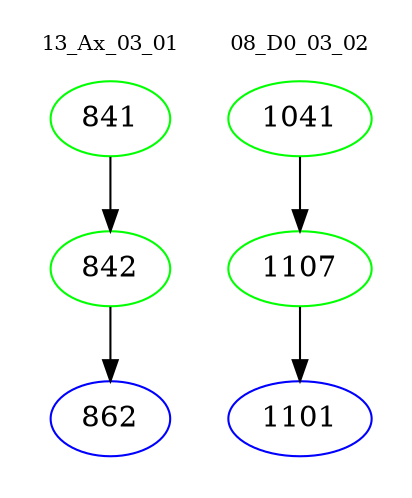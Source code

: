 digraph{
subgraph cluster_0 {
color = white
label = "13_Ax_03_01";
fontsize=10;
T0_841 [label="841", color="green"]
T0_841 -> T0_842 [color="black"]
T0_842 [label="842", color="green"]
T0_842 -> T0_862 [color="black"]
T0_862 [label="862", color="blue"]
}
subgraph cluster_1 {
color = white
label = "08_D0_03_02";
fontsize=10;
T1_1041 [label="1041", color="green"]
T1_1041 -> T1_1107 [color="black"]
T1_1107 [label="1107", color="green"]
T1_1107 -> T1_1101 [color="black"]
T1_1101 [label="1101", color="blue"]
}
}
